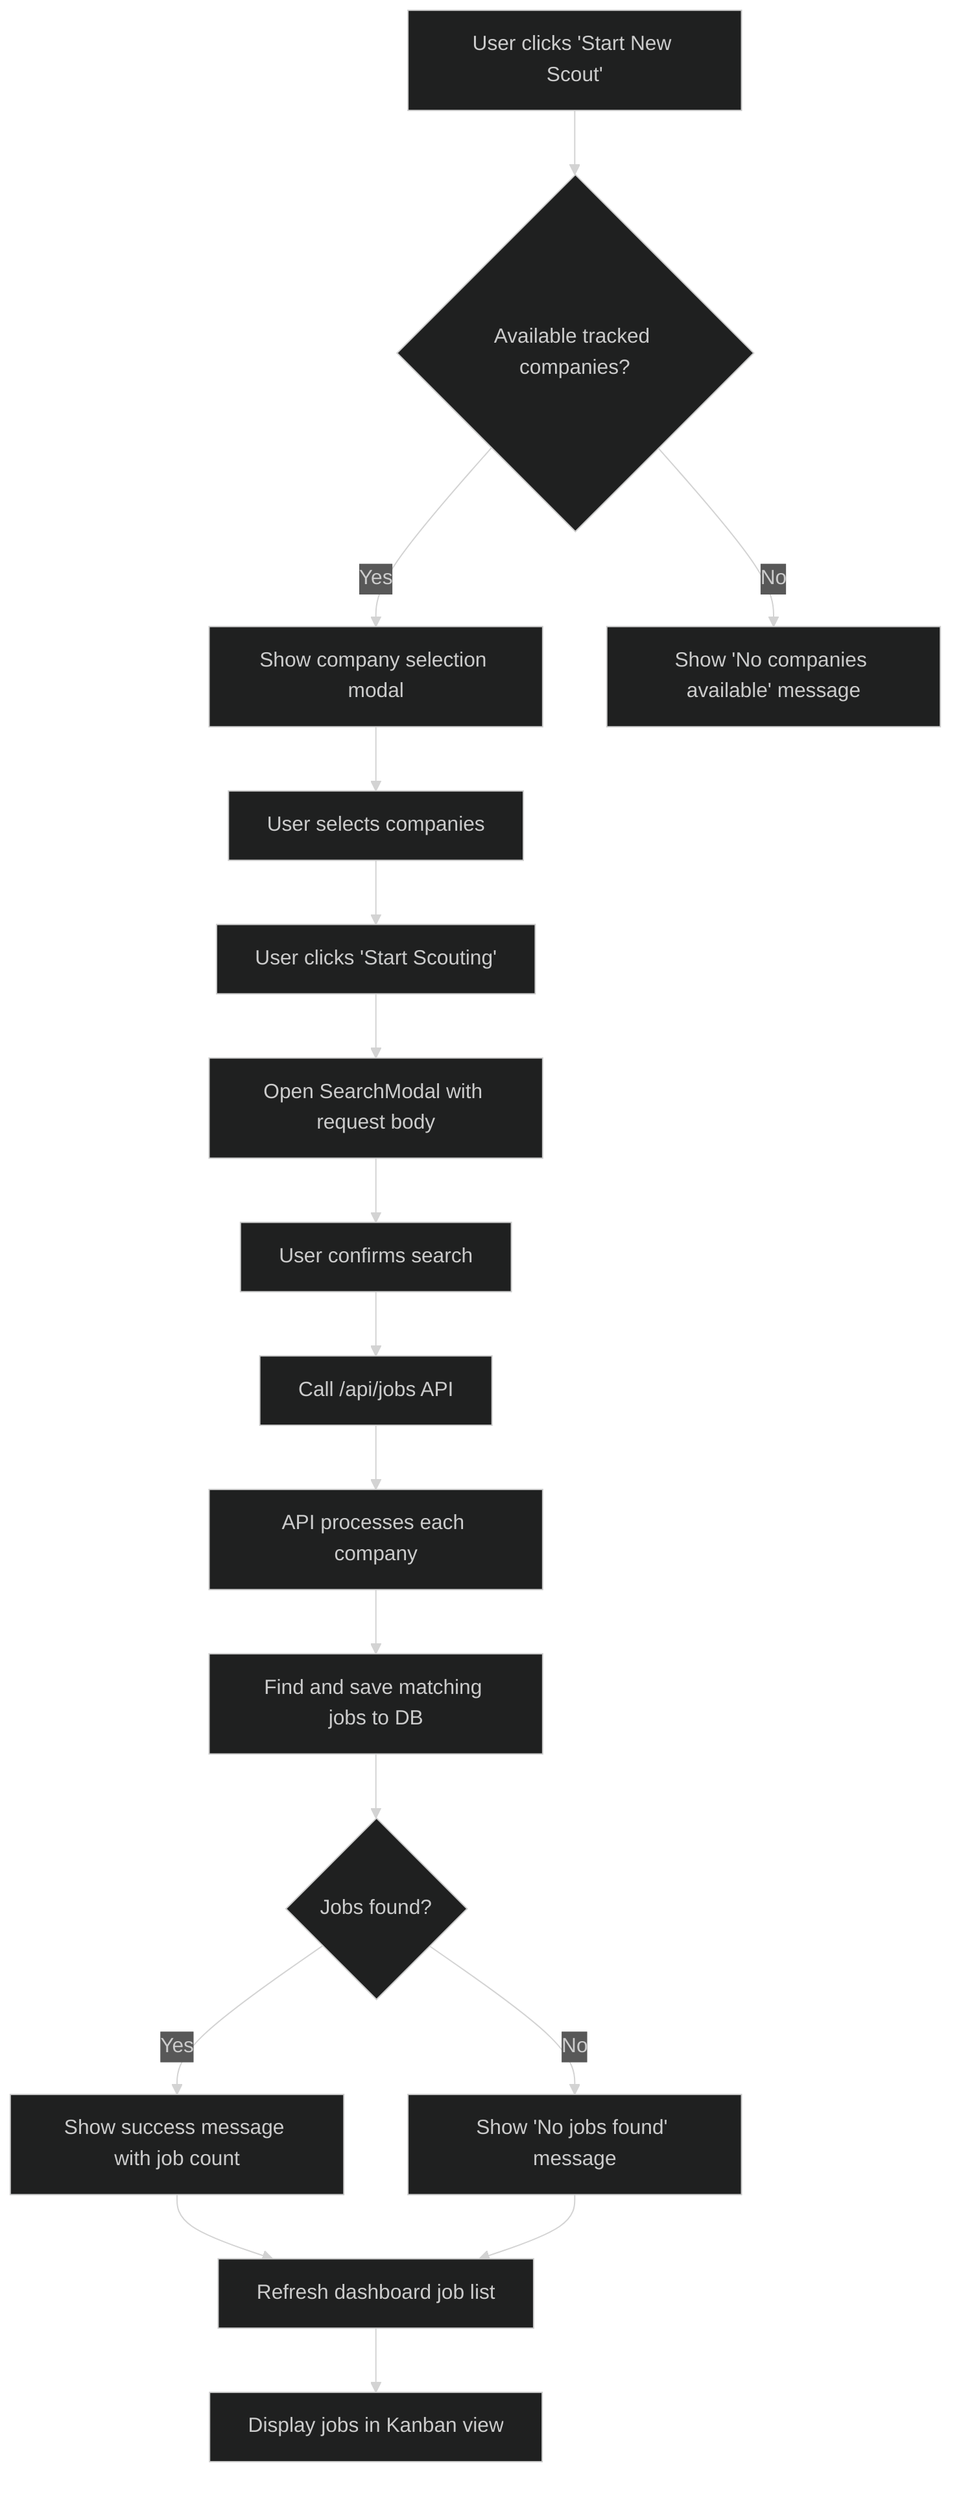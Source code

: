 %%{
  init: {
    "theme": "dark"
  }
}%%

flowchart TD
    A[User clicks 'Start New Scout'] --> B{Available tracked companies?}
    B -- Yes --> C[Show company selection modal]
    B -- No --> D[Show 'No companies available' message]
    
    C --> E[User selects companies]
    E --> F[User clicks 'Start Scouting']
    
    F --> G[Open SearchModal with request body]
    G --> H[User confirms search]
    
    H --> I[Call /api/jobs API]
    I --> J[API processes each company]
    J --> K[Find and save matching jobs to DB]
    
    K --> L{Jobs found?}
    L -- Yes --> M[Show success message with job count]
    L -- No --> N[Show 'No jobs found' message]
    
    M --> O[Refresh dashboard job list]
    N --> O
    
    O --> P[Display jobs in Kanban view]